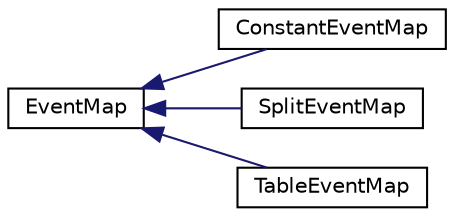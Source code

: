 digraph "Graphical Class Hierarchy"
{
  edge [fontname="Helvetica",fontsize="10",labelfontname="Helvetica",labelfontsize="10"];
  node [fontname="Helvetica",fontsize="10",shape=record];
  rankdir="LR";
  Node0 [label="EventMap",height=0.2,width=0.4,color="black", fillcolor="white", style="filled",URL="$classkaldi_1_1EventMap.html",tooltip="A class that is capable of representing a generic mapping from EventType (which is a vector of (key..."];
  Node0 -> Node1 [dir="back",color="midnightblue",fontsize="10",style="solid",fontname="Helvetica"];
  Node1 [label="ConstantEventMap",height=0.2,width=0.4,color="black", fillcolor="white", style="filled",URL="$classkaldi_1_1ConstantEventMap.html"];
  Node0 -> Node2 [dir="back",color="midnightblue",fontsize="10",style="solid",fontname="Helvetica"];
  Node2 [label="SplitEventMap",height=0.2,width=0.4,color="black", fillcolor="white", style="filled",URL="$classkaldi_1_1SplitEventMap.html"];
  Node0 -> Node3 [dir="back",color="midnightblue",fontsize="10",style="solid",fontname="Helvetica"];
  Node3 [label="TableEventMap",height=0.2,width=0.4,color="black", fillcolor="white", style="filled",URL="$classkaldi_1_1TableEventMap.html"];
}
